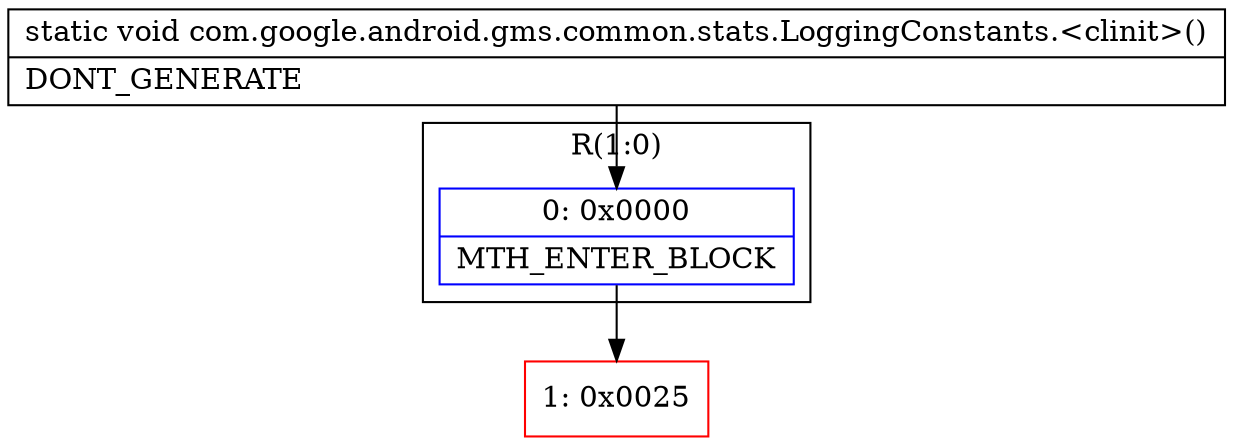 digraph "CFG forcom.google.android.gms.common.stats.LoggingConstants.\<clinit\>()V" {
subgraph cluster_Region_1347613328 {
label = "R(1:0)";
node [shape=record,color=blue];
Node_0 [shape=record,label="{0\:\ 0x0000|MTH_ENTER_BLOCK\l}"];
}
Node_1 [shape=record,color=red,label="{1\:\ 0x0025}"];
MethodNode[shape=record,label="{static void com.google.android.gms.common.stats.LoggingConstants.\<clinit\>()  | DONT_GENERATE\l}"];
MethodNode -> Node_0;
Node_0 -> Node_1;
}


